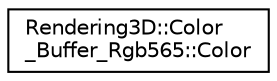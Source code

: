 digraph "Graphical Class Hierarchy"
{
 // LATEX_PDF_SIZE
  edge [fontname="Helvetica",fontsize="10",labelfontname="Helvetica",labelfontsize="10"];
  node [fontname="Helvetica",fontsize="10",shape=record];
  rankdir="LR";
  Node0 [label="Rendering3D::Color\l_Buffer_Rgb565::Color",height=0.2,width=0.4,color="black", fillcolor="white", style="filled",URL="$struct_rendering3_d_1_1_color___buffer___rgb565_1_1_color.html",tooltip=" "];
}
